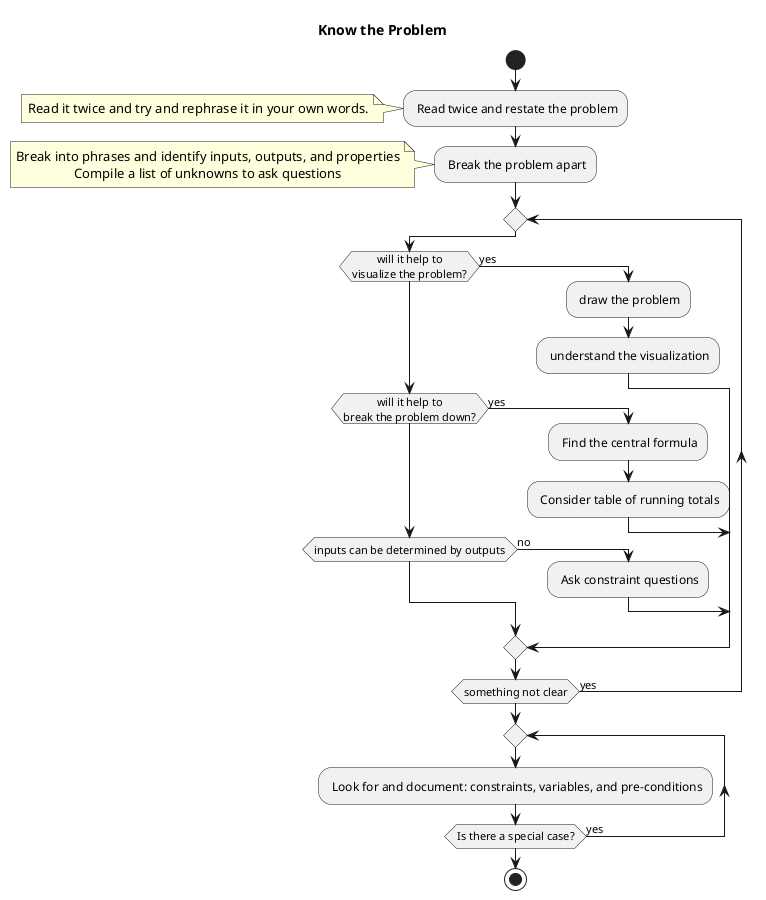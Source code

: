 @startuml
title Know the Problem
skinparam defaultTextAlignment center
!pragma useVerticalIf on

start
    : Read twice and restate the problem;
    note
        Read it twice and try and rephrase it in your own words.
    end note
    : Break the problem apart;
	note
		Break into phrases and identify inputs, outputs, and properties
		Compile a list of unknowns to ask questions
    end note
    repeat
        if (will it help to\nvisualize the problem?) then (yes)
            : draw the problem;
            : understand the visualization;
        else if (will it help to\nbreak the problem down?) then (yes)
            : Find the central formula;
            : Consider table of running totals;
        else if (inputs can be determined by outputs) then (no)
            : Ask constraint questions;
        endif
    repeat while (something not clear) is (yes)

    repeat
	    : Look for and document: constraints, variables, and pre-conditions;
    repeat while (Is there a special case?) is (yes)
stop
@enduml
